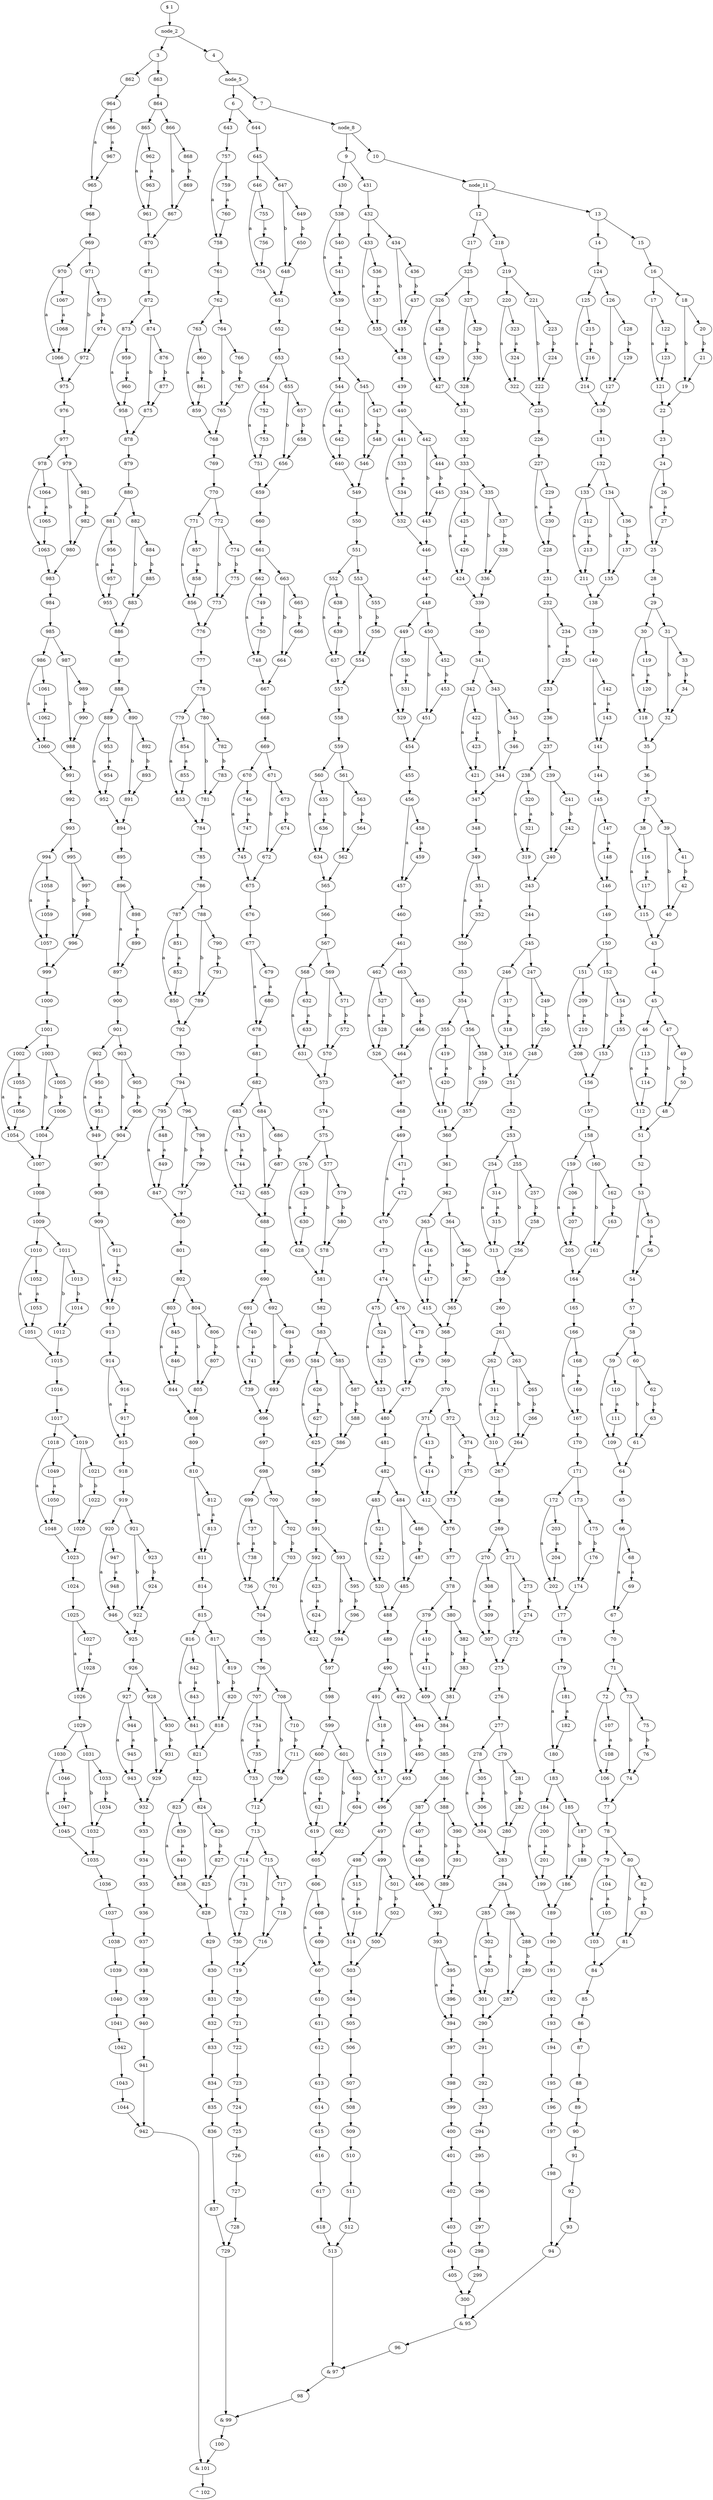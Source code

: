 digraph G {
	node_1 [label="$ 1"]
		node_1 -> node_2
		node_2 -> node_3
		node_2 -> node_4
	node_4 [label="4"]
		node_4 -> node_5
		node_5 -> node_6
		node_5 -> node_7
	node_7 [label="7"]
		node_7 -> node_8
		node_8 -> node_9
		node_8 -> node_10
	node_10 [label="10"]
		node_10 -> node_11
		node_11 -> node_12
		node_11 -> node_13
	node_13 [label="13"]
		node_13 -> node_14
		node_13 -> node_15
	node_15 [label="15"]
		node_15 -> node_16
	node_16 [label="16"]
		node_16 -> node_17
		node_16 -> node_18
	node_18 [label="18"]
		node_18 -> node_19[label = "b"]
		node_18 -> node_20
	node_20 [label="20"]
		node_20 -> node_21[label = "b"]
	node_21 [label="21"]
		node_21 -> node_19
	node_19 [label="19"]
		node_19 -> node_22
	node_22 [label="22"]
		node_22 -> node_23
	node_23 [label="23"]
		node_23 -> node_24
	node_24 [label="24"]
		node_24 -> node_25[label = "a"]
		node_24 -> node_26
	node_26 [label="26"]
		node_26 -> node_27[label = "a"]
	node_27 [label="27"]
		node_27 -> node_25
	node_25 [label="25"]
		node_25 -> node_28
	node_28 [label="28"]
		node_28 -> node_29
	node_29 [label="29"]
		node_29 -> node_30
		node_29 -> node_31
	node_31 [label="31"]
		node_31 -> node_32[label = "b"]
		node_31 -> node_33
	node_33 [label="33"]
		node_33 -> node_34[label = "b"]
	node_34 [label="34"]
		node_34 -> node_32
	node_32 [label="32"]
		node_32 -> node_35
	node_35 [label="35"]
		node_35 -> node_36
	node_36 [label="36"]
		node_36 -> node_37
	node_37 [label="37"]
		node_37 -> node_38
		node_37 -> node_39
	node_39 [label="39"]
		node_39 -> node_40[label = "b"]
		node_39 -> node_41
	node_41 [label="41"]
		node_41 -> node_42[label = "b"]
	node_42 [label="42"]
		node_42 -> node_40
	node_40 [label="40"]
		node_40 -> node_43
	node_43 [label="43"]
		node_43 -> node_44
	node_44 [label="44"]
		node_44 -> node_45
	node_45 [label="45"]
		node_45 -> node_46
		node_45 -> node_47
	node_47 [label="47"]
		node_47 -> node_48[label = "b"]
		node_47 -> node_49
	node_49 [label="49"]
		node_49 -> node_50[label = "b"]
	node_50 [label="50"]
		node_50 -> node_48
	node_48 [label="48"]
		node_48 -> node_51
	node_51 [label="51"]
		node_51 -> node_52
	node_52 [label="52"]
		node_52 -> node_53
	node_53 [label="53"]
		node_53 -> node_54[label = "a"]
		node_53 -> node_55
	node_55 [label="55"]
		node_55 -> node_56[label = "a"]
	node_56 [label="56"]
		node_56 -> node_54
	node_54 [label="54"]
		node_54 -> node_57
	node_57 [label="57"]
		node_57 -> node_58
	node_58 [label="58"]
		node_58 -> node_59
		node_58 -> node_60
	node_60 [label="60"]
		node_60 -> node_61[label = "b"]
		node_60 -> node_62
	node_62 [label="62"]
		node_62 -> node_63[label = "b"]
	node_63 [label="63"]
		node_63 -> node_61
	node_61 [label="61"]
		node_61 -> node_64
	node_64 [label="64"]
		node_64 -> node_65
	node_65 [label="65"]
		node_65 -> node_66
	node_66 [label="66"]
		node_66 -> node_67[label = "a"]
		node_66 -> node_68
	node_68 [label="68"]
		node_68 -> node_69[label = "a"]
	node_69 [label="69"]
		node_69 -> node_67
	node_67 [label="67"]
		node_67 -> node_70
	node_70 [label="70"]
		node_70 -> node_71
	node_71 [label="71"]
		node_71 -> node_72
		node_71 -> node_73
	node_73 [label="73"]
		node_73 -> node_74[label = "b"]
		node_73 -> node_75
	node_75 [label="75"]
		node_75 -> node_76[label = "b"]
	node_76 [label="76"]
		node_76 -> node_74
	node_74 [label="74"]
		node_74 -> node_77
	node_77 [label="77"]
		node_77 -> node_78
	node_78 [label="78"]
		node_78 -> node_79
		node_78 -> node_80
	node_80 [label="80"]
		node_80 -> node_81[label = "b"]
		node_80 -> node_82
	node_82 [label="82"]
		node_82 -> node_83[label = "b"]
	node_83 [label="83"]
		node_83 -> node_81
	node_81 [label="81"]
		node_81 -> node_84
	node_84 [label="84"]
		node_84 -> node_85
	node_85 [label="85"]
		node_85 -> node_86
	node_86 [label="86"]
		node_86 -> node_87
	node_87 [label="87"]
		node_87 -> node_88
	node_88 [label="88"]
		node_88 -> node_89
	node_89 [label="89"]
		node_89 -> node_90
	node_90 [label="90"]
		node_90 -> node_91
	node_91 [label="91"]
		node_91 -> node_92
	node_92 [label="92"]
		node_92 -> node_93
	node_93 [label="93"]
		node_93 -> node_94
	node_94 [label="94"]
		node_94 -> node_95
	node_95 [label="& 95"]
		node_95 -> node_96
	node_96 [label="96"]
		node_96 -> node_97
	node_97 [label="& 97"]
		node_97 -> node_98
	node_98 [label="98"]
		node_98 -> node_99
	node_99 [label="& 99"]
		node_99 -> node_100
	node_100 [label="100"]
		node_100 -> node_101
	node_101 [label="& 101"]
		node_101 -> node_102
	node_102 [label="^ 102"]
	node_79 [label="79"]
		node_79 -> node_103[label = "a"]
		node_79 -> node_104
	node_104 [label="104"]
		node_104 -> node_105[label = "a"]
	node_105 [label="105"]
		node_105 -> node_103
	node_103 [label="103"]
		node_103 -> node_84
	node_72 [label="72"]
		node_72 -> node_106[label = "a"]
		node_72 -> node_107
	node_107 [label="107"]
		node_107 -> node_108[label = "a"]
	node_108 [label="108"]
		node_108 -> node_106
	node_106 [label="106"]
		node_106 -> node_77
	node_59 [label="59"]
		node_59 -> node_109[label = "a"]
		node_59 -> node_110
	node_110 [label="110"]
		node_110 -> node_111[label = "a"]
	node_111 [label="111"]
		node_111 -> node_109
	node_109 [label="109"]
		node_109 -> node_64
	node_46 [label="46"]
		node_46 -> node_112[label = "a"]
		node_46 -> node_113
	node_113 [label="113"]
		node_113 -> node_114[label = "a"]
	node_114 [label="114"]
		node_114 -> node_112
	node_112 [label="112"]
		node_112 -> node_51
	node_38 [label="38"]
		node_38 -> node_115[label = "a"]
		node_38 -> node_116
	node_116 [label="116"]
		node_116 -> node_117[label = "a"]
	node_117 [label="117"]
		node_117 -> node_115
	node_115 [label="115"]
		node_115 -> node_43
	node_30 [label="30"]
		node_30 -> node_118[label = "a"]
		node_30 -> node_119
	node_119 [label="119"]
		node_119 -> node_120[label = "a"]
	node_120 [label="120"]
		node_120 -> node_118
	node_118 [label="118"]
		node_118 -> node_35
	node_17 [label="17"]
		node_17 -> node_121[label = "a"]
		node_17 -> node_122
	node_122 [label="122"]
		node_122 -> node_123[label = "a"]
	node_123 [label="123"]
		node_123 -> node_121
	node_121 [label="121"]
		node_121 -> node_22
	node_14 [label="14"]
		node_14 -> node_124
	node_124 [label="124"]
		node_124 -> node_125
		node_124 -> node_126
	node_126 [label="126"]
		node_126 -> node_127[label = "b"]
		node_126 -> node_128
	node_128 [label="128"]
		node_128 -> node_129[label = "b"]
	node_129 [label="129"]
		node_129 -> node_127
	node_127 [label="127"]
		node_127 -> node_130
	node_130 [label="130"]
		node_130 -> node_131
	node_131 [label="131"]
		node_131 -> node_132
	node_132 [label="132"]
		node_132 -> node_133
		node_132 -> node_134
	node_134 [label="134"]
		node_134 -> node_135[label = "b"]
		node_134 -> node_136
	node_136 [label="136"]
		node_136 -> node_137[label = "b"]
	node_137 [label="137"]
		node_137 -> node_135
	node_135 [label="135"]
		node_135 -> node_138
	node_138 [label="138"]
		node_138 -> node_139
	node_139 [label="139"]
		node_139 -> node_140
	node_140 [label="140"]
		node_140 -> node_141[label = "a"]
		node_140 -> node_142
	node_142 [label="142"]
		node_142 -> node_143[label = "a"]
	node_143 [label="143"]
		node_143 -> node_141
	node_141 [label="141"]
		node_141 -> node_144
	node_144 [label="144"]
		node_144 -> node_145
	node_145 [label="145"]
		node_145 -> node_146[label = "a"]
		node_145 -> node_147
	node_147 [label="147"]
		node_147 -> node_148[label = "a"]
	node_148 [label="148"]
		node_148 -> node_146
	node_146 [label="146"]
		node_146 -> node_149
	node_149 [label="149"]
		node_149 -> node_150
	node_150 [label="150"]
		node_150 -> node_151
		node_150 -> node_152
	node_152 [label="152"]
		node_152 -> node_153[label = "b"]
		node_152 -> node_154
	node_154 [label="154"]
		node_154 -> node_155[label = "b"]
	node_155 [label="155"]
		node_155 -> node_153
	node_153 [label="153"]
		node_153 -> node_156
	node_156 [label="156"]
		node_156 -> node_157
	node_157 [label="157"]
		node_157 -> node_158
	node_158 [label="158"]
		node_158 -> node_159
		node_158 -> node_160
	node_160 [label="160"]
		node_160 -> node_161[label = "b"]
		node_160 -> node_162
	node_162 [label="162"]
		node_162 -> node_163[label = "b"]
	node_163 [label="163"]
		node_163 -> node_161
	node_161 [label="161"]
		node_161 -> node_164
	node_164 [label="164"]
		node_164 -> node_165
	node_165 [label="165"]
		node_165 -> node_166
	node_166 [label="166"]
		node_166 -> node_167[label = "a"]
		node_166 -> node_168
	node_168 [label="168"]
		node_168 -> node_169[label = "a"]
	node_169 [label="169"]
		node_169 -> node_167
	node_167 [label="167"]
		node_167 -> node_170
	node_170 [label="170"]
		node_170 -> node_171
	node_171 [label="171"]
		node_171 -> node_172
		node_171 -> node_173
	node_173 [label="173"]
		node_173 -> node_174[label = "b"]
		node_173 -> node_175
	node_175 [label="175"]
		node_175 -> node_176[label = "b"]
	node_176 [label="176"]
		node_176 -> node_174
	node_174 [label="174"]
		node_174 -> node_177
	node_177 [label="177"]
		node_177 -> node_178
	node_178 [label="178"]
		node_178 -> node_179
	node_179 [label="179"]
		node_179 -> node_180[label = "a"]
		node_179 -> node_181
	node_181 [label="181"]
		node_181 -> node_182[label = "a"]
	node_182 [label="182"]
		node_182 -> node_180
	node_180 [label="180"]
		node_180 -> node_183
	node_183 [label="183"]
		node_183 -> node_184
		node_183 -> node_185
	node_185 [label="185"]
		node_185 -> node_186[label = "b"]
		node_185 -> node_187
	node_187 [label="187"]
		node_187 -> node_188[label = "b"]
	node_188 [label="188"]
		node_188 -> node_186
	node_186 [label="186"]
		node_186 -> node_189
	node_189 [label="189"]
		node_189 -> node_190
	node_190 [label="190"]
		node_190 -> node_191
	node_191 [label="191"]
		node_191 -> node_192
	node_192 [label="192"]
		node_192 -> node_193
	node_193 [label="193"]
		node_193 -> node_194
	node_194 [label="194"]
		node_194 -> node_195
	node_195 [label="195"]
		node_195 -> node_196
	node_196 [label="196"]
		node_196 -> node_197
	node_197 [label="197"]
		node_197 -> node_198
	node_198 [label="198"]
		node_198 -> node_94
	node_184 [label="184"]
		node_184 -> node_199[label = "a"]
		node_184 -> node_200
	node_200 [label="200"]
		node_200 -> node_201[label = "a"]
	node_201 [label="201"]
		node_201 -> node_199
	node_199 [label="199"]
		node_199 -> node_189
	node_172 [label="172"]
		node_172 -> node_202[label = "a"]
		node_172 -> node_203
	node_203 [label="203"]
		node_203 -> node_204[label = "a"]
	node_204 [label="204"]
		node_204 -> node_202
	node_202 [label="202"]
		node_202 -> node_177
	node_159 [label="159"]
		node_159 -> node_205[label = "a"]
		node_159 -> node_206
	node_206 [label="206"]
		node_206 -> node_207[label = "a"]
	node_207 [label="207"]
		node_207 -> node_205
	node_205 [label="205"]
		node_205 -> node_164
	node_151 [label="151"]
		node_151 -> node_208[label = "a"]
		node_151 -> node_209
	node_209 [label="209"]
		node_209 -> node_210[label = "a"]
	node_210 [label="210"]
		node_210 -> node_208
	node_208 [label="208"]
		node_208 -> node_156
	node_133 [label="133"]
		node_133 -> node_211[label = "a"]
		node_133 -> node_212
	node_212 [label="212"]
		node_212 -> node_213[label = "a"]
	node_213 [label="213"]
		node_213 -> node_211
	node_211 [label="211"]
		node_211 -> node_138
	node_125 [label="125"]
		node_125 -> node_214[label = "a"]
		node_125 -> node_215
	node_215 [label="215"]
		node_215 -> node_216[label = "a"]
	node_216 [label="216"]
		node_216 -> node_214
	node_214 [label="214"]
		node_214 -> node_130
	node_12 [label="12"]
		node_12 -> node_217
		node_12 -> node_218
	node_218 [label="218"]
		node_218 -> node_219
	node_219 [label="219"]
		node_219 -> node_220
		node_219 -> node_221
	node_221 [label="221"]
		node_221 -> node_222[label = "b"]
		node_221 -> node_223
	node_223 [label="223"]
		node_223 -> node_224[label = "b"]
	node_224 [label="224"]
		node_224 -> node_222
	node_222 [label="222"]
		node_222 -> node_225
	node_225 [label="225"]
		node_225 -> node_226
	node_226 [label="226"]
		node_226 -> node_227
	node_227 [label="227"]
		node_227 -> node_228[label = "a"]
		node_227 -> node_229
	node_229 [label="229"]
		node_229 -> node_230[label = "a"]
	node_230 [label="230"]
		node_230 -> node_228
	node_228 [label="228"]
		node_228 -> node_231
	node_231 [label="231"]
		node_231 -> node_232
	node_232 [label="232"]
		node_232 -> node_233[label = "a"]
		node_232 -> node_234
	node_234 [label="234"]
		node_234 -> node_235[label = "a"]
	node_235 [label="235"]
		node_235 -> node_233
	node_233 [label="233"]
		node_233 -> node_236
	node_236 [label="236"]
		node_236 -> node_237
	node_237 [label="237"]
		node_237 -> node_238
		node_237 -> node_239
	node_239 [label="239"]
		node_239 -> node_240[label = "b"]
		node_239 -> node_241
	node_241 [label="241"]
		node_241 -> node_242[label = "b"]
	node_242 [label="242"]
		node_242 -> node_240
	node_240 [label="240"]
		node_240 -> node_243
	node_243 [label="243"]
		node_243 -> node_244
	node_244 [label="244"]
		node_244 -> node_245
	node_245 [label="245"]
		node_245 -> node_246
		node_245 -> node_247
	node_247 [label="247"]
		node_247 -> node_248[label = "b"]
		node_247 -> node_249
	node_249 [label="249"]
		node_249 -> node_250[label = "b"]
	node_250 [label="250"]
		node_250 -> node_248
	node_248 [label="248"]
		node_248 -> node_251
	node_251 [label="251"]
		node_251 -> node_252
	node_252 [label="252"]
		node_252 -> node_253
	node_253 [label="253"]
		node_253 -> node_254
		node_253 -> node_255
	node_255 [label="255"]
		node_255 -> node_256[label = "b"]
		node_255 -> node_257
	node_257 [label="257"]
		node_257 -> node_258[label = "b"]
	node_258 [label="258"]
		node_258 -> node_256
	node_256 [label="256"]
		node_256 -> node_259
	node_259 [label="259"]
		node_259 -> node_260
	node_260 [label="260"]
		node_260 -> node_261
	node_261 [label="261"]
		node_261 -> node_262
		node_261 -> node_263
	node_263 [label="263"]
		node_263 -> node_264[label = "b"]
		node_263 -> node_265
	node_265 [label="265"]
		node_265 -> node_266[label = "b"]
	node_266 [label="266"]
		node_266 -> node_264
	node_264 [label="264"]
		node_264 -> node_267
	node_267 [label="267"]
		node_267 -> node_268
	node_268 [label="268"]
		node_268 -> node_269
	node_269 [label="269"]
		node_269 -> node_270
		node_269 -> node_271
	node_271 [label="271"]
		node_271 -> node_272[label = "b"]
		node_271 -> node_273
	node_273 [label="273"]
		node_273 -> node_274[label = "b"]
	node_274 [label="274"]
		node_274 -> node_272
	node_272 [label="272"]
		node_272 -> node_275
	node_275 [label="275"]
		node_275 -> node_276
	node_276 [label="276"]
		node_276 -> node_277
	node_277 [label="277"]
		node_277 -> node_278
		node_277 -> node_279
	node_279 [label="279"]
		node_279 -> node_280[label = "b"]
		node_279 -> node_281
	node_281 [label="281"]
		node_281 -> node_282[label = "b"]
	node_282 [label="282"]
		node_282 -> node_280
	node_280 [label="280"]
		node_280 -> node_283
	node_283 [label="283"]
		node_283 -> node_284
	node_284 [label="284"]
		node_284 -> node_285
		node_284 -> node_286
	node_286 [label="286"]
		node_286 -> node_287[label = "b"]
		node_286 -> node_288
	node_288 [label="288"]
		node_288 -> node_289[label = "b"]
	node_289 [label="289"]
		node_289 -> node_287
	node_287 [label="287"]
		node_287 -> node_290
	node_290 [label="290"]
		node_290 -> node_291
	node_291 [label="291"]
		node_291 -> node_292
	node_292 [label="292"]
		node_292 -> node_293
	node_293 [label="293"]
		node_293 -> node_294
	node_294 [label="294"]
		node_294 -> node_295
	node_295 [label="295"]
		node_295 -> node_296
	node_296 [label="296"]
		node_296 -> node_297
	node_297 [label="297"]
		node_297 -> node_298
	node_298 [label="298"]
		node_298 -> node_299
	node_299 [label="299"]
		node_299 -> node_300
	node_300 [label="300"]
		node_300 -> node_95
	node_285 [label="285"]
		node_285 -> node_301[label = "a"]
		node_285 -> node_302
	node_302 [label="302"]
		node_302 -> node_303[label = "a"]
	node_303 [label="303"]
		node_303 -> node_301
	node_301 [label="301"]
		node_301 -> node_290
	node_278 [label="278"]
		node_278 -> node_304[label = "a"]
		node_278 -> node_305
	node_305 [label="305"]
		node_305 -> node_306[label = "a"]
	node_306 [label="306"]
		node_306 -> node_304
	node_304 [label="304"]
		node_304 -> node_283
	node_270 [label="270"]
		node_270 -> node_307[label = "a"]
		node_270 -> node_308
	node_308 [label="308"]
		node_308 -> node_309[label = "a"]
	node_309 [label="309"]
		node_309 -> node_307
	node_307 [label="307"]
		node_307 -> node_275
	node_262 [label="262"]
		node_262 -> node_310[label = "a"]
		node_262 -> node_311
	node_311 [label="311"]
		node_311 -> node_312[label = "a"]
	node_312 [label="312"]
		node_312 -> node_310
	node_310 [label="310"]
		node_310 -> node_267
	node_254 [label="254"]
		node_254 -> node_313[label = "a"]
		node_254 -> node_314
	node_314 [label="314"]
		node_314 -> node_315[label = "a"]
	node_315 [label="315"]
		node_315 -> node_313
	node_313 [label="313"]
		node_313 -> node_259
	node_246 [label="246"]
		node_246 -> node_316[label = "a"]
		node_246 -> node_317
	node_317 [label="317"]
		node_317 -> node_318[label = "a"]
	node_318 [label="318"]
		node_318 -> node_316
	node_316 [label="316"]
		node_316 -> node_251
	node_238 [label="238"]
		node_238 -> node_319[label = "a"]
		node_238 -> node_320
	node_320 [label="320"]
		node_320 -> node_321[label = "a"]
	node_321 [label="321"]
		node_321 -> node_319
	node_319 [label="319"]
		node_319 -> node_243
	node_220 [label="220"]
		node_220 -> node_322[label = "a"]
		node_220 -> node_323
	node_323 [label="323"]
		node_323 -> node_324[label = "a"]
	node_324 [label="324"]
		node_324 -> node_322
	node_322 [label="322"]
		node_322 -> node_225
	node_217 [label="217"]
		node_217 -> node_325
	node_325 [label="325"]
		node_325 -> node_326
		node_325 -> node_327
	node_327 [label="327"]
		node_327 -> node_328[label = "b"]
		node_327 -> node_329
	node_329 [label="329"]
		node_329 -> node_330[label = "b"]
	node_330 [label="330"]
		node_330 -> node_328
	node_328 [label="328"]
		node_328 -> node_331
	node_331 [label="331"]
		node_331 -> node_332
	node_332 [label="332"]
		node_332 -> node_333
	node_333 [label="333"]
		node_333 -> node_334
		node_333 -> node_335
	node_335 [label="335"]
		node_335 -> node_336[label = "b"]
		node_335 -> node_337
	node_337 [label="337"]
		node_337 -> node_338[label = "b"]
	node_338 [label="338"]
		node_338 -> node_336
	node_336 [label="336"]
		node_336 -> node_339
	node_339 [label="339"]
		node_339 -> node_340
	node_340 [label="340"]
		node_340 -> node_341
	node_341 [label="341"]
		node_341 -> node_342
		node_341 -> node_343
	node_343 [label="343"]
		node_343 -> node_344[label = "b"]
		node_343 -> node_345
	node_345 [label="345"]
		node_345 -> node_346[label = "b"]
	node_346 [label="346"]
		node_346 -> node_344
	node_344 [label="344"]
		node_344 -> node_347
	node_347 [label="347"]
		node_347 -> node_348
	node_348 [label="348"]
		node_348 -> node_349
	node_349 [label="349"]
		node_349 -> node_350[label = "a"]
		node_349 -> node_351
	node_351 [label="351"]
		node_351 -> node_352[label = "a"]
	node_352 [label="352"]
		node_352 -> node_350
	node_350 [label="350"]
		node_350 -> node_353
	node_353 [label="353"]
		node_353 -> node_354
	node_354 [label="354"]
		node_354 -> node_355
		node_354 -> node_356
	node_356 [label="356"]
		node_356 -> node_357[label = "b"]
		node_356 -> node_358
	node_358 [label="358"]
		node_358 -> node_359[label = "b"]
	node_359 [label="359"]
		node_359 -> node_357
	node_357 [label="357"]
		node_357 -> node_360
	node_360 [label="360"]
		node_360 -> node_361
	node_361 [label="361"]
		node_361 -> node_362
	node_362 [label="362"]
		node_362 -> node_363
		node_362 -> node_364
	node_364 [label="364"]
		node_364 -> node_365[label = "b"]
		node_364 -> node_366
	node_366 [label="366"]
		node_366 -> node_367[label = "b"]
	node_367 [label="367"]
		node_367 -> node_365
	node_365 [label="365"]
		node_365 -> node_368
	node_368 [label="368"]
		node_368 -> node_369
	node_369 [label="369"]
		node_369 -> node_370
	node_370 [label="370"]
		node_370 -> node_371
		node_370 -> node_372
	node_372 [label="372"]
		node_372 -> node_373[label = "b"]
		node_372 -> node_374
	node_374 [label="374"]
		node_374 -> node_375[label = "b"]
	node_375 [label="375"]
		node_375 -> node_373
	node_373 [label="373"]
		node_373 -> node_376
	node_376 [label="376"]
		node_376 -> node_377
	node_377 [label="377"]
		node_377 -> node_378
	node_378 [label="378"]
		node_378 -> node_379
		node_378 -> node_380
	node_380 [label="380"]
		node_380 -> node_381[label = "b"]
		node_380 -> node_382
	node_382 [label="382"]
		node_382 -> node_383[label = "b"]
	node_383 [label="383"]
		node_383 -> node_381
	node_381 [label="381"]
		node_381 -> node_384
	node_384 [label="384"]
		node_384 -> node_385
	node_385 [label="385"]
		node_385 -> node_386
	node_386 [label="386"]
		node_386 -> node_387
		node_386 -> node_388
	node_388 [label="388"]
		node_388 -> node_389[label = "b"]
		node_388 -> node_390
	node_390 [label="390"]
		node_390 -> node_391[label = "b"]
	node_391 [label="391"]
		node_391 -> node_389
	node_389 [label="389"]
		node_389 -> node_392
	node_392 [label="392"]
		node_392 -> node_393
	node_393 [label="393"]
		node_393 -> node_394[label = "a"]
		node_393 -> node_395
	node_395 [label="395"]
		node_395 -> node_396[label = "a"]
	node_396 [label="396"]
		node_396 -> node_394
	node_394 [label="394"]
		node_394 -> node_397
	node_397 [label="397"]
		node_397 -> node_398
	node_398 [label="398"]
		node_398 -> node_399
	node_399 [label="399"]
		node_399 -> node_400
	node_400 [label="400"]
		node_400 -> node_401
	node_401 [label="401"]
		node_401 -> node_402
	node_402 [label="402"]
		node_402 -> node_403
	node_403 [label="403"]
		node_403 -> node_404
	node_404 [label="404"]
		node_404 -> node_405
	node_405 [label="405"]
		node_405 -> node_300
	node_387 [label="387"]
		node_387 -> node_406[label = "a"]
		node_387 -> node_407
	node_407 [label="407"]
		node_407 -> node_408[label = "a"]
	node_408 [label="408"]
		node_408 -> node_406
	node_406 [label="406"]
		node_406 -> node_392
	node_379 [label="379"]
		node_379 -> node_409[label = "a"]
		node_379 -> node_410
	node_410 [label="410"]
		node_410 -> node_411[label = "a"]
	node_411 [label="411"]
		node_411 -> node_409
	node_409 [label="409"]
		node_409 -> node_384
	node_371 [label="371"]
		node_371 -> node_412[label = "a"]
		node_371 -> node_413
	node_413 [label="413"]
		node_413 -> node_414[label = "a"]
	node_414 [label="414"]
		node_414 -> node_412
	node_412 [label="412"]
		node_412 -> node_376
	node_363 [label="363"]
		node_363 -> node_415[label = "a"]
		node_363 -> node_416
	node_416 [label="416"]
		node_416 -> node_417[label = "a"]
	node_417 [label="417"]
		node_417 -> node_415
	node_415 [label="415"]
		node_415 -> node_368
	node_355 [label="355"]
		node_355 -> node_418[label = "a"]
		node_355 -> node_419
	node_419 [label="419"]
		node_419 -> node_420[label = "a"]
	node_420 [label="420"]
		node_420 -> node_418
	node_418 [label="418"]
		node_418 -> node_360
	node_342 [label="342"]
		node_342 -> node_421[label = "a"]
		node_342 -> node_422
	node_422 [label="422"]
		node_422 -> node_423[label = "a"]
	node_423 [label="423"]
		node_423 -> node_421
	node_421 [label="421"]
		node_421 -> node_347
	node_334 [label="334"]
		node_334 -> node_424[label = "a"]
		node_334 -> node_425
	node_425 [label="425"]
		node_425 -> node_426[label = "a"]
	node_426 [label="426"]
		node_426 -> node_424
	node_424 [label="424"]
		node_424 -> node_339
	node_326 [label="326"]
		node_326 -> node_427[label = "a"]
		node_326 -> node_428
	node_428 [label="428"]
		node_428 -> node_429[label = "a"]
	node_429 [label="429"]
		node_429 -> node_427
	node_427 [label="427"]
		node_427 -> node_331
	node_9 [label="9"]
		node_9 -> node_430
		node_9 -> node_431
	node_431 [label="431"]
		node_431 -> node_432
	node_432 [label="432"]
		node_432 -> node_433
		node_432 -> node_434
	node_434 [label="434"]
		node_434 -> node_435[label = "b"]
		node_434 -> node_436
	node_436 [label="436"]
		node_436 -> node_437[label = "b"]
	node_437 [label="437"]
		node_437 -> node_435
	node_435 [label="435"]
		node_435 -> node_438
	node_438 [label="438"]
		node_438 -> node_439
	node_439 [label="439"]
		node_439 -> node_440
	node_440 [label="440"]
		node_440 -> node_441
		node_440 -> node_442
	node_442 [label="442"]
		node_442 -> node_443[label = "b"]
		node_442 -> node_444
	node_444 [label="444"]
		node_444 -> node_445[label = "b"]
	node_445 [label="445"]
		node_445 -> node_443
	node_443 [label="443"]
		node_443 -> node_446
	node_446 [label="446"]
		node_446 -> node_447
	node_447 [label="447"]
		node_447 -> node_448
	node_448 [label="448"]
		node_448 -> node_449
		node_448 -> node_450
	node_450 [label="450"]
		node_450 -> node_451[label = "b"]
		node_450 -> node_452
	node_452 [label="452"]
		node_452 -> node_453[label = "b"]
	node_453 [label="453"]
		node_453 -> node_451
	node_451 [label="451"]
		node_451 -> node_454
	node_454 [label="454"]
		node_454 -> node_455
	node_455 [label="455"]
		node_455 -> node_456
	node_456 [label="456"]
		node_456 -> node_457[label = "a"]
		node_456 -> node_458
	node_458 [label="458"]
		node_458 -> node_459[label = "a"]
	node_459 [label="459"]
		node_459 -> node_457
	node_457 [label="457"]
		node_457 -> node_460
	node_460 [label="460"]
		node_460 -> node_461
	node_461 [label="461"]
		node_461 -> node_462
		node_461 -> node_463
	node_463 [label="463"]
		node_463 -> node_464[label = "b"]
		node_463 -> node_465
	node_465 [label="465"]
		node_465 -> node_466[label = "b"]
	node_466 [label="466"]
		node_466 -> node_464
	node_464 [label="464"]
		node_464 -> node_467
	node_467 [label="467"]
		node_467 -> node_468
	node_468 [label="468"]
		node_468 -> node_469
	node_469 [label="469"]
		node_469 -> node_470[label = "a"]
		node_469 -> node_471
	node_471 [label="471"]
		node_471 -> node_472[label = "a"]
	node_472 [label="472"]
		node_472 -> node_470
	node_470 [label="470"]
		node_470 -> node_473
	node_473 [label="473"]
		node_473 -> node_474
	node_474 [label="474"]
		node_474 -> node_475
		node_474 -> node_476
	node_476 [label="476"]
		node_476 -> node_477[label = "b"]
		node_476 -> node_478
	node_478 [label="478"]
		node_478 -> node_479[label = "b"]
	node_479 [label="479"]
		node_479 -> node_477
	node_477 [label="477"]
		node_477 -> node_480
	node_480 [label="480"]
		node_480 -> node_481
	node_481 [label="481"]
		node_481 -> node_482
	node_482 [label="482"]
		node_482 -> node_483
		node_482 -> node_484
	node_484 [label="484"]
		node_484 -> node_485[label = "b"]
		node_484 -> node_486
	node_486 [label="486"]
		node_486 -> node_487[label = "b"]
	node_487 [label="487"]
		node_487 -> node_485
	node_485 [label="485"]
		node_485 -> node_488
	node_488 [label="488"]
		node_488 -> node_489
	node_489 [label="489"]
		node_489 -> node_490
	node_490 [label="490"]
		node_490 -> node_491
		node_490 -> node_492
	node_492 [label="492"]
		node_492 -> node_493[label = "b"]
		node_492 -> node_494
	node_494 [label="494"]
		node_494 -> node_495[label = "b"]
	node_495 [label="495"]
		node_495 -> node_493
	node_493 [label="493"]
		node_493 -> node_496
	node_496 [label="496"]
		node_496 -> node_497
	node_497 [label="497"]
		node_497 -> node_498
		node_497 -> node_499
	node_499 [label="499"]
		node_499 -> node_500[label = "b"]
		node_499 -> node_501
	node_501 [label="501"]
		node_501 -> node_502[label = "b"]
	node_502 [label="502"]
		node_502 -> node_500
	node_500 [label="500"]
		node_500 -> node_503
	node_503 [label="503"]
		node_503 -> node_504
	node_504 [label="504"]
		node_504 -> node_505
	node_505 [label="505"]
		node_505 -> node_506
	node_506 [label="506"]
		node_506 -> node_507
	node_507 [label="507"]
		node_507 -> node_508
	node_508 [label="508"]
		node_508 -> node_509
	node_509 [label="509"]
		node_509 -> node_510
	node_510 [label="510"]
		node_510 -> node_511
	node_511 [label="511"]
		node_511 -> node_512
	node_512 [label="512"]
		node_512 -> node_513
	node_513 [label="513"]
		node_513 -> node_97
	node_498 [label="498"]
		node_498 -> node_514[label = "a"]
		node_498 -> node_515
	node_515 [label="515"]
		node_515 -> node_516[label = "a"]
	node_516 [label="516"]
		node_516 -> node_514
	node_514 [label="514"]
		node_514 -> node_503
	node_491 [label="491"]
		node_491 -> node_517[label = "a"]
		node_491 -> node_518
	node_518 [label="518"]
		node_518 -> node_519[label = "a"]
	node_519 [label="519"]
		node_519 -> node_517
	node_517 [label="517"]
		node_517 -> node_496
	node_483 [label="483"]
		node_483 -> node_520[label = "a"]
		node_483 -> node_521
	node_521 [label="521"]
		node_521 -> node_522[label = "a"]
	node_522 [label="522"]
		node_522 -> node_520
	node_520 [label="520"]
		node_520 -> node_488
	node_475 [label="475"]
		node_475 -> node_523[label = "a"]
		node_475 -> node_524
	node_524 [label="524"]
		node_524 -> node_525[label = "a"]
	node_525 [label="525"]
		node_525 -> node_523
	node_523 [label="523"]
		node_523 -> node_480
	node_462 [label="462"]
		node_462 -> node_526[label = "a"]
		node_462 -> node_527
	node_527 [label="527"]
		node_527 -> node_528[label = "a"]
	node_528 [label="528"]
		node_528 -> node_526
	node_526 [label="526"]
		node_526 -> node_467
	node_449 [label="449"]
		node_449 -> node_529[label = "a"]
		node_449 -> node_530
	node_530 [label="530"]
		node_530 -> node_531[label = "a"]
	node_531 [label="531"]
		node_531 -> node_529
	node_529 [label="529"]
		node_529 -> node_454
	node_441 [label="441"]
		node_441 -> node_532[label = "a"]
		node_441 -> node_533
	node_533 [label="533"]
		node_533 -> node_534[label = "a"]
	node_534 [label="534"]
		node_534 -> node_532
	node_532 [label="532"]
		node_532 -> node_446
	node_433 [label="433"]
		node_433 -> node_535[label = "a"]
		node_433 -> node_536
	node_536 [label="536"]
		node_536 -> node_537[label = "a"]
	node_537 [label="537"]
		node_537 -> node_535
	node_535 [label="535"]
		node_535 -> node_438
	node_430 [label="430"]
		node_430 -> node_538
	node_538 [label="538"]
		node_538 -> node_539[label = "a"]
		node_538 -> node_540
	node_540 [label="540"]
		node_540 -> node_541[label = "a"]
	node_541 [label="541"]
		node_541 -> node_539
	node_539 [label="539"]
		node_539 -> node_542
	node_542 [label="542"]
		node_542 -> node_543
	node_543 [label="543"]
		node_543 -> node_544
		node_543 -> node_545
	node_545 [label="545"]
		node_545 -> node_546[label = "b"]
		node_545 -> node_547
	node_547 [label="547"]
		node_547 -> node_548[label = "b"]
	node_548 [label="548"]
		node_548 -> node_546
	node_546 [label="546"]
		node_546 -> node_549
	node_549 [label="549"]
		node_549 -> node_550
	node_550 [label="550"]
		node_550 -> node_551
	node_551 [label="551"]
		node_551 -> node_552
		node_551 -> node_553
	node_553 [label="553"]
		node_553 -> node_554[label = "b"]
		node_553 -> node_555
	node_555 [label="555"]
		node_555 -> node_556[label = "b"]
	node_556 [label="556"]
		node_556 -> node_554
	node_554 [label="554"]
		node_554 -> node_557
	node_557 [label="557"]
		node_557 -> node_558
	node_558 [label="558"]
		node_558 -> node_559
	node_559 [label="559"]
		node_559 -> node_560
		node_559 -> node_561
	node_561 [label="561"]
		node_561 -> node_562[label = "b"]
		node_561 -> node_563
	node_563 [label="563"]
		node_563 -> node_564[label = "b"]
	node_564 [label="564"]
		node_564 -> node_562
	node_562 [label="562"]
		node_562 -> node_565
	node_565 [label="565"]
		node_565 -> node_566
	node_566 [label="566"]
		node_566 -> node_567
	node_567 [label="567"]
		node_567 -> node_568
		node_567 -> node_569
	node_569 [label="569"]
		node_569 -> node_570[label = "b"]
		node_569 -> node_571
	node_571 [label="571"]
		node_571 -> node_572[label = "b"]
	node_572 [label="572"]
		node_572 -> node_570
	node_570 [label="570"]
		node_570 -> node_573
	node_573 [label="573"]
		node_573 -> node_574
	node_574 [label="574"]
		node_574 -> node_575
	node_575 [label="575"]
		node_575 -> node_576
		node_575 -> node_577
	node_577 [label="577"]
		node_577 -> node_578[label = "b"]
		node_577 -> node_579
	node_579 [label="579"]
		node_579 -> node_580[label = "b"]
	node_580 [label="580"]
		node_580 -> node_578
	node_578 [label="578"]
		node_578 -> node_581
	node_581 [label="581"]
		node_581 -> node_582
	node_582 [label="582"]
		node_582 -> node_583
	node_583 [label="583"]
		node_583 -> node_584
		node_583 -> node_585
	node_585 [label="585"]
		node_585 -> node_586[label = "b"]
		node_585 -> node_587
	node_587 [label="587"]
		node_587 -> node_588[label = "b"]
	node_588 [label="588"]
		node_588 -> node_586
	node_586 [label="586"]
		node_586 -> node_589
	node_589 [label="589"]
		node_589 -> node_590
	node_590 [label="590"]
		node_590 -> node_591
	node_591 [label="591"]
		node_591 -> node_592
		node_591 -> node_593
	node_593 [label="593"]
		node_593 -> node_594[label = "b"]
		node_593 -> node_595
	node_595 [label="595"]
		node_595 -> node_596[label = "b"]
	node_596 [label="596"]
		node_596 -> node_594
	node_594 [label="594"]
		node_594 -> node_597
	node_597 [label="597"]
		node_597 -> node_598
	node_598 [label="598"]
		node_598 -> node_599
	node_599 [label="599"]
		node_599 -> node_600
		node_599 -> node_601
	node_601 [label="601"]
		node_601 -> node_602[label = "b"]
		node_601 -> node_603
	node_603 [label="603"]
		node_603 -> node_604[label = "b"]
	node_604 [label="604"]
		node_604 -> node_602
	node_602 [label="602"]
		node_602 -> node_605
	node_605 [label="605"]
		node_605 -> node_606
	node_606 [label="606"]
		node_606 -> node_607[label = "a"]
		node_606 -> node_608
	node_608 [label="608"]
		node_608 -> node_609[label = "a"]
	node_609 [label="609"]
		node_609 -> node_607
	node_607 [label="607"]
		node_607 -> node_610
	node_610 [label="610"]
		node_610 -> node_611
	node_611 [label="611"]
		node_611 -> node_612
	node_612 [label="612"]
		node_612 -> node_613
	node_613 [label="613"]
		node_613 -> node_614
	node_614 [label="614"]
		node_614 -> node_615
	node_615 [label="615"]
		node_615 -> node_616
	node_616 [label="616"]
		node_616 -> node_617
	node_617 [label="617"]
		node_617 -> node_618
	node_618 [label="618"]
		node_618 -> node_513
	node_600 [label="600"]
		node_600 -> node_619[label = "a"]
		node_600 -> node_620
	node_620 [label="620"]
		node_620 -> node_621[label = "a"]
	node_621 [label="621"]
		node_621 -> node_619
	node_619 [label="619"]
		node_619 -> node_605
	node_592 [label="592"]
		node_592 -> node_622[label = "a"]
		node_592 -> node_623
	node_623 [label="623"]
		node_623 -> node_624[label = "a"]
	node_624 [label="624"]
		node_624 -> node_622
	node_622 [label="622"]
		node_622 -> node_597
	node_584 [label="584"]
		node_584 -> node_625[label = "a"]
		node_584 -> node_626
	node_626 [label="626"]
		node_626 -> node_627[label = "a"]
	node_627 [label="627"]
		node_627 -> node_625
	node_625 [label="625"]
		node_625 -> node_589
	node_576 [label="576"]
		node_576 -> node_628[label = "a"]
		node_576 -> node_629
	node_629 [label="629"]
		node_629 -> node_630[label = "a"]
	node_630 [label="630"]
		node_630 -> node_628
	node_628 [label="628"]
		node_628 -> node_581
	node_568 [label="568"]
		node_568 -> node_631[label = "a"]
		node_568 -> node_632
	node_632 [label="632"]
		node_632 -> node_633[label = "a"]
	node_633 [label="633"]
		node_633 -> node_631
	node_631 [label="631"]
		node_631 -> node_573
	node_560 [label="560"]
		node_560 -> node_634[label = "a"]
		node_560 -> node_635
	node_635 [label="635"]
		node_635 -> node_636[label = "a"]
	node_636 [label="636"]
		node_636 -> node_634
	node_634 [label="634"]
		node_634 -> node_565
	node_552 [label="552"]
		node_552 -> node_637[label = "a"]
		node_552 -> node_638
	node_638 [label="638"]
		node_638 -> node_639[label = "a"]
	node_639 [label="639"]
		node_639 -> node_637
	node_637 [label="637"]
		node_637 -> node_557
	node_544 [label="544"]
		node_544 -> node_640[label = "a"]
		node_544 -> node_641
	node_641 [label="641"]
		node_641 -> node_642[label = "a"]
	node_642 [label="642"]
		node_642 -> node_640
	node_640 [label="640"]
		node_640 -> node_549
	node_6 [label="6"]
		node_6 -> node_643
		node_6 -> node_644
	node_644 [label="644"]
		node_644 -> node_645
	node_645 [label="645"]
		node_645 -> node_646
		node_645 -> node_647
	node_647 [label="647"]
		node_647 -> node_648[label = "b"]
		node_647 -> node_649
	node_649 [label="649"]
		node_649 -> node_650[label = "b"]
	node_650 [label="650"]
		node_650 -> node_648
	node_648 [label="648"]
		node_648 -> node_651
	node_651 [label="651"]
		node_651 -> node_652
	node_652 [label="652"]
		node_652 -> node_653
	node_653 [label="653"]
		node_653 -> node_654
		node_653 -> node_655
	node_655 [label="655"]
		node_655 -> node_656[label = "b"]
		node_655 -> node_657
	node_657 [label="657"]
		node_657 -> node_658[label = "b"]
	node_658 [label="658"]
		node_658 -> node_656
	node_656 [label="656"]
		node_656 -> node_659
	node_659 [label="659"]
		node_659 -> node_660
	node_660 [label="660"]
		node_660 -> node_661
	node_661 [label="661"]
		node_661 -> node_662
		node_661 -> node_663
	node_663 [label="663"]
		node_663 -> node_664[label = "b"]
		node_663 -> node_665
	node_665 [label="665"]
		node_665 -> node_666[label = "b"]
	node_666 [label="666"]
		node_666 -> node_664
	node_664 [label="664"]
		node_664 -> node_667
	node_667 [label="667"]
		node_667 -> node_668
	node_668 [label="668"]
		node_668 -> node_669
	node_669 [label="669"]
		node_669 -> node_670
		node_669 -> node_671
	node_671 [label="671"]
		node_671 -> node_672[label = "b"]
		node_671 -> node_673
	node_673 [label="673"]
		node_673 -> node_674[label = "b"]
	node_674 [label="674"]
		node_674 -> node_672
	node_672 [label="672"]
		node_672 -> node_675
	node_675 [label="675"]
		node_675 -> node_676
	node_676 [label="676"]
		node_676 -> node_677
	node_677 [label="677"]
		node_677 -> node_678[label = "a"]
		node_677 -> node_679
	node_679 [label="679"]
		node_679 -> node_680[label = "a"]
	node_680 [label="680"]
		node_680 -> node_678
	node_678 [label="678"]
		node_678 -> node_681
	node_681 [label="681"]
		node_681 -> node_682
	node_682 [label="682"]
		node_682 -> node_683
		node_682 -> node_684
	node_684 [label="684"]
		node_684 -> node_685[label = "b"]
		node_684 -> node_686
	node_686 [label="686"]
		node_686 -> node_687[label = "b"]
	node_687 [label="687"]
		node_687 -> node_685
	node_685 [label="685"]
		node_685 -> node_688
	node_688 [label="688"]
		node_688 -> node_689
	node_689 [label="689"]
		node_689 -> node_690
	node_690 [label="690"]
		node_690 -> node_691
		node_690 -> node_692
	node_692 [label="692"]
		node_692 -> node_693[label = "b"]
		node_692 -> node_694
	node_694 [label="694"]
		node_694 -> node_695[label = "b"]
	node_695 [label="695"]
		node_695 -> node_693
	node_693 [label="693"]
		node_693 -> node_696
	node_696 [label="696"]
		node_696 -> node_697
	node_697 [label="697"]
		node_697 -> node_698
	node_698 [label="698"]
		node_698 -> node_699
		node_698 -> node_700
	node_700 [label="700"]
		node_700 -> node_701[label = "b"]
		node_700 -> node_702
	node_702 [label="702"]
		node_702 -> node_703[label = "b"]
	node_703 [label="703"]
		node_703 -> node_701
	node_701 [label="701"]
		node_701 -> node_704
	node_704 [label="704"]
		node_704 -> node_705
	node_705 [label="705"]
		node_705 -> node_706
	node_706 [label="706"]
		node_706 -> node_707
		node_706 -> node_708
	node_708 [label="708"]
		node_708 -> node_709[label = "b"]
		node_708 -> node_710
	node_710 [label="710"]
		node_710 -> node_711[label = "b"]
	node_711 [label="711"]
		node_711 -> node_709
	node_709 [label="709"]
		node_709 -> node_712
	node_712 [label="712"]
		node_712 -> node_713
	node_713 [label="713"]
		node_713 -> node_714
		node_713 -> node_715
	node_715 [label="715"]
		node_715 -> node_716[label = "b"]
		node_715 -> node_717
	node_717 [label="717"]
		node_717 -> node_718[label = "b"]
	node_718 [label="718"]
		node_718 -> node_716
	node_716 [label="716"]
		node_716 -> node_719
	node_719 [label="719"]
		node_719 -> node_720
	node_720 [label="720"]
		node_720 -> node_721
	node_721 [label="721"]
		node_721 -> node_722
	node_722 [label="722"]
		node_722 -> node_723
	node_723 [label="723"]
		node_723 -> node_724
	node_724 [label="724"]
		node_724 -> node_725
	node_725 [label="725"]
		node_725 -> node_726
	node_726 [label="726"]
		node_726 -> node_727
	node_727 [label="727"]
		node_727 -> node_728
	node_728 [label="728"]
		node_728 -> node_729
	node_729 [label="729"]
		node_729 -> node_99
	node_714 [label="714"]
		node_714 -> node_730[label = "a"]
		node_714 -> node_731
	node_731 [label="731"]
		node_731 -> node_732[label = "a"]
	node_732 [label="732"]
		node_732 -> node_730
	node_730 [label="730"]
		node_730 -> node_719
	node_707 [label="707"]
		node_707 -> node_733[label = "a"]
		node_707 -> node_734
	node_734 [label="734"]
		node_734 -> node_735[label = "a"]
	node_735 [label="735"]
		node_735 -> node_733
	node_733 [label="733"]
		node_733 -> node_712
	node_699 [label="699"]
		node_699 -> node_736[label = "a"]
		node_699 -> node_737
	node_737 [label="737"]
		node_737 -> node_738[label = "a"]
	node_738 [label="738"]
		node_738 -> node_736
	node_736 [label="736"]
		node_736 -> node_704
	node_691 [label="691"]
		node_691 -> node_739[label = "a"]
		node_691 -> node_740
	node_740 [label="740"]
		node_740 -> node_741[label = "a"]
	node_741 [label="741"]
		node_741 -> node_739
	node_739 [label="739"]
		node_739 -> node_696
	node_683 [label="683"]
		node_683 -> node_742[label = "a"]
		node_683 -> node_743
	node_743 [label="743"]
		node_743 -> node_744[label = "a"]
	node_744 [label="744"]
		node_744 -> node_742
	node_742 [label="742"]
		node_742 -> node_688
	node_670 [label="670"]
		node_670 -> node_745[label = "a"]
		node_670 -> node_746
	node_746 [label="746"]
		node_746 -> node_747[label = "a"]
	node_747 [label="747"]
		node_747 -> node_745
	node_745 [label="745"]
		node_745 -> node_675
	node_662 [label="662"]
		node_662 -> node_748[label = "a"]
		node_662 -> node_749
	node_749 [label="749"]
		node_749 -> node_750[label = "a"]
	node_750 [label="750"]
		node_750 -> node_748
	node_748 [label="748"]
		node_748 -> node_667
	node_654 [label="654"]
		node_654 -> node_751[label = "a"]
		node_654 -> node_752
	node_752 [label="752"]
		node_752 -> node_753[label = "a"]
	node_753 [label="753"]
		node_753 -> node_751
	node_751 [label="751"]
		node_751 -> node_659
	node_646 [label="646"]
		node_646 -> node_754[label = "a"]
		node_646 -> node_755
	node_755 [label="755"]
		node_755 -> node_756[label = "a"]
	node_756 [label="756"]
		node_756 -> node_754
	node_754 [label="754"]
		node_754 -> node_651
	node_643 [label="643"]
		node_643 -> node_757
	node_757 [label="757"]
		node_757 -> node_758[label = "a"]
		node_757 -> node_759
	node_759 [label="759"]
		node_759 -> node_760[label = "a"]
	node_760 [label="760"]
		node_760 -> node_758
	node_758 [label="758"]
		node_758 -> node_761
	node_761 [label="761"]
		node_761 -> node_762
	node_762 [label="762"]
		node_762 -> node_763
		node_762 -> node_764
	node_764 [label="764"]
		node_764 -> node_765[label = "b"]
		node_764 -> node_766
	node_766 [label="766"]
		node_766 -> node_767[label = "b"]
	node_767 [label="767"]
		node_767 -> node_765
	node_765 [label="765"]
		node_765 -> node_768
	node_768 [label="768"]
		node_768 -> node_769
	node_769 [label="769"]
		node_769 -> node_770
	node_770 [label="770"]
		node_770 -> node_771
		node_770 -> node_772
	node_772 [label="772"]
		node_772 -> node_773[label = "b"]
		node_772 -> node_774
	node_774 [label="774"]
		node_774 -> node_775[label = "b"]
	node_775 [label="775"]
		node_775 -> node_773
	node_773 [label="773"]
		node_773 -> node_776
	node_776 [label="776"]
		node_776 -> node_777
	node_777 [label="777"]
		node_777 -> node_778
	node_778 [label="778"]
		node_778 -> node_779
		node_778 -> node_780
	node_780 [label="780"]
		node_780 -> node_781[label = "b"]
		node_780 -> node_782
	node_782 [label="782"]
		node_782 -> node_783[label = "b"]
	node_783 [label="783"]
		node_783 -> node_781
	node_781 [label="781"]
		node_781 -> node_784
	node_784 [label="784"]
		node_784 -> node_785
	node_785 [label="785"]
		node_785 -> node_786
	node_786 [label="786"]
		node_786 -> node_787
		node_786 -> node_788
	node_788 [label="788"]
		node_788 -> node_789[label = "b"]
		node_788 -> node_790
	node_790 [label="790"]
		node_790 -> node_791[label = "b"]
	node_791 [label="791"]
		node_791 -> node_789
	node_789 [label="789"]
		node_789 -> node_792
	node_792 [label="792"]
		node_792 -> node_793
	node_793 [label="793"]
		node_793 -> node_794
	node_794 [label="794"]
		node_794 -> node_795
		node_794 -> node_796
	node_796 [label="796"]
		node_796 -> node_797[label = "b"]
		node_796 -> node_798
	node_798 [label="798"]
		node_798 -> node_799[label = "b"]
	node_799 [label="799"]
		node_799 -> node_797
	node_797 [label="797"]
		node_797 -> node_800
	node_800 [label="800"]
		node_800 -> node_801
	node_801 [label="801"]
		node_801 -> node_802
	node_802 [label="802"]
		node_802 -> node_803
		node_802 -> node_804
	node_804 [label="804"]
		node_804 -> node_805[label = "b"]
		node_804 -> node_806
	node_806 [label="806"]
		node_806 -> node_807[label = "b"]
	node_807 [label="807"]
		node_807 -> node_805
	node_805 [label="805"]
		node_805 -> node_808
	node_808 [label="808"]
		node_808 -> node_809
	node_809 [label="809"]
		node_809 -> node_810
	node_810 [label="810"]
		node_810 -> node_811[label = "a"]
		node_810 -> node_812
	node_812 [label="812"]
		node_812 -> node_813[label = "a"]
	node_813 [label="813"]
		node_813 -> node_811
	node_811 [label="811"]
		node_811 -> node_814
	node_814 [label="814"]
		node_814 -> node_815
	node_815 [label="815"]
		node_815 -> node_816
		node_815 -> node_817
	node_817 [label="817"]
		node_817 -> node_818[label = "b"]
		node_817 -> node_819
	node_819 [label="819"]
		node_819 -> node_820[label = "b"]
	node_820 [label="820"]
		node_820 -> node_818
	node_818 [label="818"]
		node_818 -> node_821
	node_821 [label="821"]
		node_821 -> node_822
	node_822 [label="822"]
		node_822 -> node_823
		node_822 -> node_824
	node_824 [label="824"]
		node_824 -> node_825[label = "b"]
		node_824 -> node_826
	node_826 [label="826"]
		node_826 -> node_827[label = "b"]
	node_827 [label="827"]
		node_827 -> node_825
	node_825 [label="825"]
		node_825 -> node_828
	node_828 [label="828"]
		node_828 -> node_829
	node_829 [label="829"]
		node_829 -> node_830
	node_830 [label="830"]
		node_830 -> node_831
	node_831 [label="831"]
		node_831 -> node_832
	node_832 [label="832"]
		node_832 -> node_833
	node_833 [label="833"]
		node_833 -> node_834
	node_834 [label="834"]
		node_834 -> node_835
	node_835 [label="835"]
		node_835 -> node_836
	node_836 [label="836"]
		node_836 -> node_837
	node_837 [label="837"]
		node_837 -> node_729
	node_823 [label="823"]
		node_823 -> node_838[label = "a"]
		node_823 -> node_839
	node_839 [label="839"]
		node_839 -> node_840[label = "a"]
	node_840 [label="840"]
		node_840 -> node_838
	node_838 [label="838"]
		node_838 -> node_828
	node_816 [label="816"]
		node_816 -> node_841[label = "a"]
		node_816 -> node_842
	node_842 [label="842"]
		node_842 -> node_843[label = "a"]
	node_843 [label="843"]
		node_843 -> node_841
	node_841 [label="841"]
		node_841 -> node_821
	node_803 [label="803"]
		node_803 -> node_844[label = "a"]
		node_803 -> node_845
	node_845 [label="845"]
		node_845 -> node_846[label = "a"]
	node_846 [label="846"]
		node_846 -> node_844
	node_844 [label="844"]
		node_844 -> node_808
	node_795 [label="795"]
		node_795 -> node_847[label = "a"]
		node_795 -> node_848
	node_848 [label="848"]
		node_848 -> node_849[label = "a"]
	node_849 [label="849"]
		node_849 -> node_847
	node_847 [label="847"]
		node_847 -> node_800
	node_787 [label="787"]
		node_787 -> node_850[label = "a"]
		node_787 -> node_851
	node_851 [label="851"]
		node_851 -> node_852[label = "a"]
	node_852 [label="852"]
		node_852 -> node_850
	node_850 [label="850"]
		node_850 -> node_792
	node_779 [label="779"]
		node_779 -> node_853[label = "a"]
		node_779 -> node_854
	node_854 [label="854"]
		node_854 -> node_855[label = "a"]
	node_855 [label="855"]
		node_855 -> node_853
	node_853 [label="853"]
		node_853 -> node_784
	node_771 [label="771"]
		node_771 -> node_856[label = "a"]
		node_771 -> node_857
	node_857 [label="857"]
		node_857 -> node_858[label = "a"]
	node_858 [label="858"]
		node_858 -> node_856
	node_856 [label="856"]
		node_856 -> node_776
	node_763 [label="763"]
		node_763 -> node_859[label = "a"]
		node_763 -> node_860
	node_860 [label="860"]
		node_860 -> node_861[label = "a"]
	node_861 [label="861"]
		node_861 -> node_859
	node_859 [label="859"]
		node_859 -> node_768
	node_3 [label="3"]
		node_3 -> node_862
		node_3 -> node_863
	node_863 [label="863"]
		node_863 -> node_864
	node_864 [label="864"]
		node_864 -> node_865
		node_864 -> node_866
	node_866 [label="866"]
		node_866 -> node_867[label = "b"]
		node_866 -> node_868
	node_868 [label="868"]
		node_868 -> node_869[label = "b"]
	node_869 [label="869"]
		node_869 -> node_867
	node_867 [label="867"]
		node_867 -> node_870
	node_870 [label="870"]
		node_870 -> node_871
	node_871 [label="871"]
		node_871 -> node_872
	node_872 [label="872"]
		node_872 -> node_873
		node_872 -> node_874
	node_874 [label="874"]
		node_874 -> node_875[label = "b"]
		node_874 -> node_876
	node_876 [label="876"]
		node_876 -> node_877[label = "b"]
	node_877 [label="877"]
		node_877 -> node_875
	node_875 [label="875"]
		node_875 -> node_878
	node_878 [label="878"]
		node_878 -> node_879
	node_879 [label="879"]
		node_879 -> node_880
	node_880 [label="880"]
		node_880 -> node_881
		node_880 -> node_882
	node_882 [label="882"]
		node_882 -> node_883[label = "b"]
		node_882 -> node_884
	node_884 [label="884"]
		node_884 -> node_885[label = "b"]
	node_885 [label="885"]
		node_885 -> node_883
	node_883 [label="883"]
		node_883 -> node_886
	node_886 [label="886"]
		node_886 -> node_887
	node_887 [label="887"]
		node_887 -> node_888
	node_888 [label="888"]
		node_888 -> node_889
		node_888 -> node_890
	node_890 [label="890"]
		node_890 -> node_891[label = "b"]
		node_890 -> node_892
	node_892 [label="892"]
		node_892 -> node_893[label = "b"]
	node_893 [label="893"]
		node_893 -> node_891
	node_891 [label="891"]
		node_891 -> node_894
	node_894 [label="894"]
		node_894 -> node_895
	node_895 [label="895"]
		node_895 -> node_896
	node_896 [label="896"]
		node_896 -> node_897[label = "a"]
		node_896 -> node_898
	node_898 [label="898"]
		node_898 -> node_899[label = "a"]
	node_899 [label="899"]
		node_899 -> node_897
	node_897 [label="897"]
		node_897 -> node_900
	node_900 [label="900"]
		node_900 -> node_901
	node_901 [label="901"]
		node_901 -> node_902
		node_901 -> node_903
	node_903 [label="903"]
		node_903 -> node_904[label = "b"]
		node_903 -> node_905
	node_905 [label="905"]
		node_905 -> node_906[label = "b"]
	node_906 [label="906"]
		node_906 -> node_904
	node_904 [label="904"]
		node_904 -> node_907
	node_907 [label="907"]
		node_907 -> node_908
	node_908 [label="908"]
		node_908 -> node_909
	node_909 [label="909"]
		node_909 -> node_910[label = "a"]
		node_909 -> node_911
	node_911 [label="911"]
		node_911 -> node_912[label = "a"]
	node_912 [label="912"]
		node_912 -> node_910
	node_910 [label="910"]
		node_910 -> node_913
	node_913 [label="913"]
		node_913 -> node_914
	node_914 [label="914"]
		node_914 -> node_915[label = "a"]
		node_914 -> node_916
	node_916 [label="916"]
		node_916 -> node_917[label = "a"]
	node_917 [label="917"]
		node_917 -> node_915
	node_915 [label="915"]
		node_915 -> node_918
	node_918 [label="918"]
		node_918 -> node_919
	node_919 [label="919"]
		node_919 -> node_920
		node_919 -> node_921
	node_921 [label="921"]
		node_921 -> node_922[label = "b"]
		node_921 -> node_923
	node_923 [label="923"]
		node_923 -> node_924[label = "b"]
	node_924 [label="924"]
		node_924 -> node_922
	node_922 [label="922"]
		node_922 -> node_925
	node_925 [label="925"]
		node_925 -> node_926
	node_926 [label="926"]
		node_926 -> node_927
		node_926 -> node_928
	node_928 [label="928"]
		node_928 -> node_929[label = "b"]
		node_928 -> node_930
	node_930 [label="930"]
		node_930 -> node_931[label = "b"]
	node_931 [label="931"]
		node_931 -> node_929
	node_929 [label="929"]
		node_929 -> node_932
	node_932 [label="932"]
		node_932 -> node_933
	node_933 [label="933"]
		node_933 -> node_934
	node_934 [label="934"]
		node_934 -> node_935
	node_935 [label="935"]
		node_935 -> node_936
	node_936 [label="936"]
		node_936 -> node_937
	node_937 [label="937"]
		node_937 -> node_938
	node_938 [label="938"]
		node_938 -> node_939
	node_939 [label="939"]
		node_939 -> node_940
	node_940 [label="940"]
		node_940 -> node_941
	node_941 [label="941"]
		node_941 -> node_942
	node_942 [label="942"]
		node_942 -> node_101
	node_927 [label="927"]
		node_927 -> node_943[label = "a"]
		node_927 -> node_944
	node_944 [label="944"]
		node_944 -> node_945[label = "a"]
	node_945 [label="945"]
		node_945 -> node_943
	node_943 [label="943"]
		node_943 -> node_932
	node_920 [label="920"]
		node_920 -> node_946[label = "a"]
		node_920 -> node_947
	node_947 [label="947"]
		node_947 -> node_948[label = "a"]
	node_948 [label="948"]
		node_948 -> node_946
	node_946 [label="946"]
		node_946 -> node_925
	node_902 [label="902"]
		node_902 -> node_949[label = "a"]
		node_902 -> node_950
	node_950 [label="950"]
		node_950 -> node_951[label = "a"]
	node_951 [label="951"]
		node_951 -> node_949
	node_949 [label="949"]
		node_949 -> node_907
	node_889 [label="889"]
		node_889 -> node_952[label = "a"]
		node_889 -> node_953
	node_953 [label="953"]
		node_953 -> node_954[label = "a"]
	node_954 [label="954"]
		node_954 -> node_952
	node_952 [label="952"]
		node_952 -> node_894
	node_881 [label="881"]
		node_881 -> node_955[label = "a"]
		node_881 -> node_956
	node_956 [label="956"]
		node_956 -> node_957[label = "a"]
	node_957 [label="957"]
		node_957 -> node_955
	node_955 [label="955"]
		node_955 -> node_886
	node_873 [label="873"]
		node_873 -> node_958[label = "a"]
		node_873 -> node_959
	node_959 [label="959"]
		node_959 -> node_960[label = "a"]
	node_960 [label="960"]
		node_960 -> node_958
	node_958 [label="958"]
		node_958 -> node_878
	node_865 [label="865"]
		node_865 -> node_961[label = "a"]
		node_865 -> node_962
	node_962 [label="962"]
		node_962 -> node_963[label = "a"]
	node_963 [label="963"]
		node_963 -> node_961
	node_961 [label="961"]
		node_961 -> node_870
	node_862 [label="862"]
		node_862 -> node_964
	node_964 [label="964"]
		node_964 -> node_965[label = "a"]
		node_964 -> node_966
	node_966 [label="966"]
		node_966 -> node_967[label = "a"]
	node_967 [label="967"]
		node_967 -> node_965
	node_965 [label="965"]
		node_965 -> node_968
	node_968 [label="968"]
		node_968 -> node_969
	node_969 [label="969"]
		node_969 -> node_970
		node_969 -> node_971
	node_971 [label="971"]
		node_971 -> node_972[label = "b"]
		node_971 -> node_973
	node_973 [label="973"]
		node_973 -> node_974[label = "b"]
	node_974 [label="974"]
		node_974 -> node_972
	node_972 [label="972"]
		node_972 -> node_975
	node_975 [label="975"]
		node_975 -> node_976
	node_976 [label="976"]
		node_976 -> node_977
	node_977 [label="977"]
		node_977 -> node_978
		node_977 -> node_979
	node_979 [label="979"]
		node_979 -> node_980[label = "b"]
		node_979 -> node_981
	node_981 [label="981"]
		node_981 -> node_982[label = "b"]
	node_982 [label="982"]
		node_982 -> node_980
	node_980 [label="980"]
		node_980 -> node_983
	node_983 [label="983"]
		node_983 -> node_984
	node_984 [label="984"]
		node_984 -> node_985
	node_985 [label="985"]
		node_985 -> node_986
		node_985 -> node_987
	node_987 [label="987"]
		node_987 -> node_988[label = "b"]
		node_987 -> node_989
	node_989 [label="989"]
		node_989 -> node_990[label = "b"]
	node_990 [label="990"]
		node_990 -> node_988
	node_988 [label="988"]
		node_988 -> node_991
	node_991 [label="991"]
		node_991 -> node_992
	node_992 [label="992"]
		node_992 -> node_993
	node_993 [label="993"]
		node_993 -> node_994
		node_993 -> node_995
	node_995 [label="995"]
		node_995 -> node_996[label = "b"]
		node_995 -> node_997
	node_997 [label="997"]
		node_997 -> node_998[label = "b"]
	node_998 [label="998"]
		node_998 -> node_996
	node_996 [label="996"]
		node_996 -> node_999
	node_999 [label="999"]
		node_999 -> node_1000
	node_1000 [label="1000"]
		node_1000 -> node_1001
	node_1001 [label="1001"]
		node_1001 -> node_1002
		node_1001 -> node_1003
	node_1003 [label="1003"]
		node_1003 -> node_1004[label = "b"]
		node_1003 -> node_1005
	node_1005 [label="1005"]
		node_1005 -> node_1006[label = "b"]
	node_1006 [label="1006"]
		node_1006 -> node_1004
	node_1004 [label="1004"]
		node_1004 -> node_1007
	node_1007 [label="1007"]
		node_1007 -> node_1008
	node_1008 [label="1008"]
		node_1008 -> node_1009
	node_1009 [label="1009"]
		node_1009 -> node_1010
		node_1009 -> node_1011
	node_1011 [label="1011"]
		node_1011 -> node_1012[label = "b"]
		node_1011 -> node_1013
	node_1013 [label="1013"]
		node_1013 -> node_1014[label = "b"]
	node_1014 [label="1014"]
		node_1014 -> node_1012
	node_1012 [label="1012"]
		node_1012 -> node_1015
	node_1015 [label="1015"]
		node_1015 -> node_1016
	node_1016 [label="1016"]
		node_1016 -> node_1017
	node_1017 [label="1017"]
		node_1017 -> node_1018
		node_1017 -> node_1019
	node_1019 [label="1019"]
		node_1019 -> node_1020[label = "b"]
		node_1019 -> node_1021
	node_1021 [label="1021"]
		node_1021 -> node_1022[label = "b"]
	node_1022 [label="1022"]
		node_1022 -> node_1020
	node_1020 [label="1020"]
		node_1020 -> node_1023
	node_1023 [label="1023"]
		node_1023 -> node_1024
	node_1024 [label="1024"]
		node_1024 -> node_1025
	node_1025 [label="1025"]
		node_1025 -> node_1026[label = "a"]
		node_1025 -> node_1027
	node_1027 [label="1027"]
		node_1027 -> node_1028[label = "a"]
	node_1028 [label="1028"]
		node_1028 -> node_1026
	node_1026 [label="1026"]
		node_1026 -> node_1029
	node_1029 [label="1029"]
		node_1029 -> node_1030
		node_1029 -> node_1031
	node_1031 [label="1031"]
		node_1031 -> node_1032[label = "b"]
		node_1031 -> node_1033
	node_1033 [label="1033"]
		node_1033 -> node_1034[label = "b"]
	node_1034 [label="1034"]
		node_1034 -> node_1032
	node_1032 [label="1032"]
		node_1032 -> node_1035
	node_1035 [label="1035"]
		node_1035 -> node_1036
	node_1036 [label="1036"]
		node_1036 -> node_1037
	node_1037 [label="1037"]
		node_1037 -> node_1038
	node_1038 [label="1038"]
		node_1038 -> node_1039
	node_1039 [label="1039"]
		node_1039 -> node_1040
	node_1040 [label="1040"]
		node_1040 -> node_1041
	node_1041 [label="1041"]
		node_1041 -> node_1042
	node_1042 [label="1042"]
		node_1042 -> node_1043
	node_1043 [label="1043"]
		node_1043 -> node_1044
	node_1044 [label="1044"]
		node_1044 -> node_942
	node_1030 [label="1030"]
		node_1030 -> node_1045[label = "a"]
		node_1030 -> node_1046
	node_1046 [label="1046"]
		node_1046 -> node_1047[label = "a"]
	node_1047 [label="1047"]
		node_1047 -> node_1045
	node_1045 [label="1045"]
		node_1045 -> node_1035
	node_1018 [label="1018"]
		node_1018 -> node_1048[label = "a"]
		node_1018 -> node_1049
	node_1049 [label="1049"]
		node_1049 -> node_1050[label = "a"]
	node_1050 [label="1050"]
		node_1050 -> node_1048
	node_1048 [label="1048"]
		node_1048 -> node_1023
	node_1010 [label="1010"]
		node_1010 -> node_1051[label = "a"]
		node_1010 -> node_1052
	node_1052 [label="1052"]
		node_1052 -> node_1053[label = "a"]
	node_1053 [label="1053"]
		node_1053 -> node_1051
	node_1051 [label="1051"]
		node_1051 -> node_1015
	node_1002 [label="1002"]
		node_1002 -> node_1054[label = "a"]
		node_1002 -> node_1055
	node_1055 [label="1055"]
		node_1055 -> node_1056[label = "a"]
	node_1056 [label="1056"]
		node_1056 -> node_1054
	node_1054 [label="1054"]
		node_1054 -> node_1007
	node_994 [label="994"]
		node_994 -> node_1057[label = "a"]
		node_994 -> node_1058
	node_1058 [label="1058"]
		node_1058 -> node_1059[label = "a"]
	node_1059 [label="1059"]
		node_1059 -> node_1057
	node_1057 [label="1057"]
		node_1057 -> node_999
	node_986 [label="986"]
		node_986 -> node_1060[label = "a"]
		node_986 -> node_1061
	node_1061 [label="1061"]
		node_1061 -> node_1062[label = "a"]
	node_1062 [label="1062"]
		node_1062 -> node_1060
	node_1060 [label="1060"]
		node_1060 -> node_991
	node_978 [label="978"]
		node_978 -> node_1063[label = "a"]
		node_978 -> node_1064
	node_1064 [label="1064"]
		node_1064 -> node_1065[label = "a"]
	node_1065 [label="1065"]
		node_1065 -> node_1063
	node_1063 [label="1063"]
		node_1063 -> node_983
	node_970 [label="970"]
		node_970 -> node_1066[label = "a"]
		node_970 -> node_1067
	node_1067 [label="1067"]
		node_1067 -> node_1068[label = "a"]
	node_1068 [label="1068"]
		node_1068 -> node_1066
	node_1066 [label="1066"]
		node_1066 -> node_975
}
